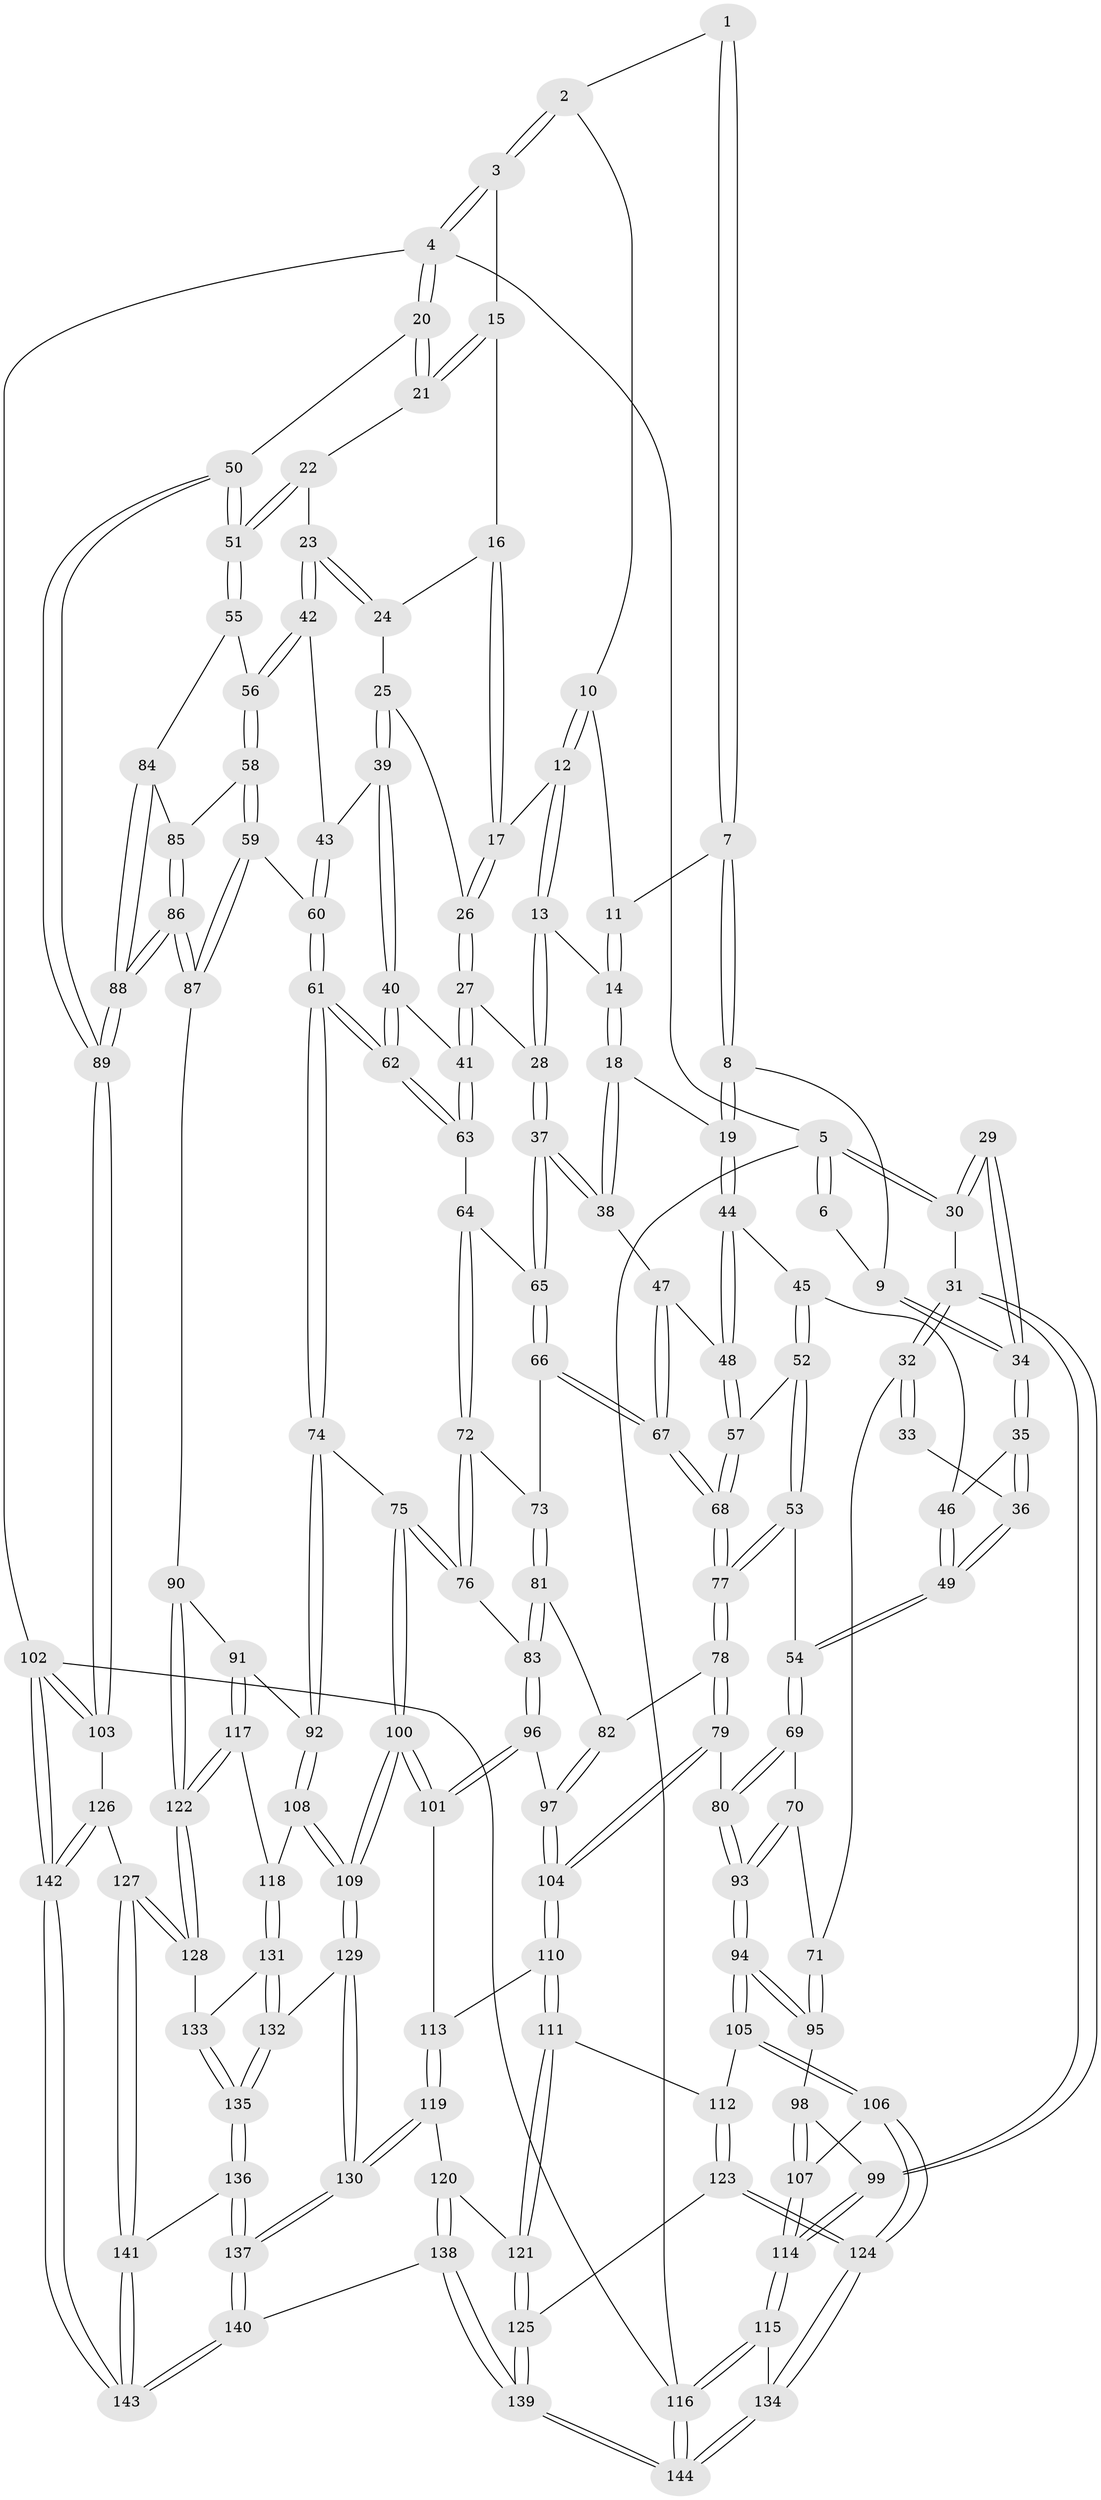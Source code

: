 // Generated by graph-tools (version 1.1) at 2025/27/03/09/25 03:27:13]
// undirected, 144 vertices, 357 edges
graph export_dot {
graph [start="1"]
  node [color=gray90,style=filled];
  1 [pos="+0.5046486215118009+0"];
  2 [pos="+0.5885846222631795+0"];
  3 [pos="+0.8027886278247187+0"];
  4 [pos="+1+0"];
  5 [pos="+0+0"];
  6 [pos="+0.20539427242456385+0"];
  7 [pos="+0.38600080708691425+0.07394210165634119"];
  8 [pos="+0.2925922835410093+0.13726608329585804"];
  9 [pos="+0.2748338332851432+0.13359386582514282"];
  10 [pos="+0.5149235712157814+0.06092555074559266"];
  11 [pos="+0.4504374740461527+0.08573838207409877"];
  12 [pos="+0.5466308055531445+0.15976598272775794"];
  13 [pos="+0.5351970453411913+0.17789515625647634"];
  14 [pos="+0.4768679171975024+0.1951405153051815"];
  15 [pos="+0.8014506679071416+0"];
  16 [pos="+0.7283061357806544+0.05328656415280733"];
  17 [pos="+0.6815254692840266+0.11169080853323424"];
  18 [pos="+0.443642742259393+0.21507680135704482"];
  19 [pos="+0.3292490673907872+0.16830702928579086"];
  20 [pos="+1+0.2181629970442036"];
  21 [pos="+0.927161723576665+0.15426350348920545"];
  22 [pos="+0.883746582379011+0.25146665264527823"];
  23 [pos="+0.8552622313937494+0.26445576927383657"];
  24 [pos="+0.7698450646020129+0.14820308469255714"];
  25 [pos="+0.7370034419881965+0.24731564248608187"];
  26 [pos="+0.6751151837113964+0.2138029298443706"];
  27 [pos="+0.6143304120860349+0.29480325791513035"];
  28 [pos="+0.6100500888792246+0.2944114272430071"];
  29 [pos="+0.0946450775045441+0.13471559091447025"];
  30 [pos="+0+0"];
  31 [pos="+0+0.4204201143146923"];
  32 [pos="+0+0.41312470402495927"];
  33 [pos="+0.09101281239786578+0.20568884004302057"];
  34 [pos="+0.26626329982059704+0.13876772939467283"];
  35 [pos="+0.23999796574505713+0.2178861963047436"];
  36 [pos="+0.1653119572198389+0.3372373761307024"];
  37 [pos="+0.5070481083664259+0.3595936246349228"];
  38 [pos="+0.45392192512582236+0.3221874429792309"];
  39 [pos="+0.7779101725728526+0.2999025923012876"];
  40 [pos="+0.73503919977481+0.3399327188506555"];
  41 [pos="+0.6304523095814296+0.30829177608247144"];
  42 [pos="+0.847016478087807+0.2749412336974261"];
  43 [pos="+0.8186402353006321+0.2884962872521557"];
  44 [pos="+0.342463647941666+0.3194009134398898"];
  45 [pos="+0.306613525651317+0.3186218274830447"];
  46 [pos="+0.29018428235233323+0.3047550869541896"];
  47 [pos="+0.44537295418443557+0.3252098482806186"];
  48 [pos="+0.3721631784680331+0.34826380219969916"];
  49 [pos="+0.16264639255818122+0.35146738728746013"];
  50 [pos="+1+0.36876004669970686"];
  51 [pos="+1+0.36905968142868295"];
  52 [pos="+0.2269907032252157+0.3906006002158351"];
  53 [pos="+0.21811082850858543+0.39506891376148007"];
  54 [pos="+0.15465433870736983+0.3815918780500053"];
  55 [pos="+0.9630161989476104+0.42431608987001274"];
  56 [pos="+0.9072008562217468+0.43051842163266707"];
  57 [pos="+0.36542941534176426+0.3633523090591447"];
  58 [pos="+0.8729695690201318+0.4561989266601353"];
  59 [pos="+0.8652872556731649+0.4594048379618591"];
  60 [pos="+0.8267987071715903+0.4692985686255114"];
  61 [pos="+0.7550495034532502+0.5009457948153883"];
  62 [pos="+0.7412005457155979+0.4637043811886605"];
  63 [pos="+0.6347000731787116+0.40373172794345563"];
  64 [pos="+0.6014559844029224+0.4243918959108974"];
  65 [pos="+0.5073710822204474+0.3625719621547027"];
  66 [pos="+0.501009922054126+0.391448616333954"];
  67 [pos="+0.39962298050255646+0.4619289481760671"];
  68 [pos="+0.35548030752772763+0.49598590365757234"];
  69 [pos="+0.11054142115641201+0.4131008321168638"];
  70 [pos="+0.07370437781073755+0.42010851024459855"];
  71 [pos="+0.03810910596537042+0.424020868571955"];
  72 [pos="+0.6002946908104813+0.4537891403502838"];
  73 [pos="+0.5155625428425834+0.462141808847174"];
  74 [pos="+0.7422018829246337+0.5313269881373142"];
  75 [pos="+0.6650947406007108+0.5382850766388737"];
  76 [pos="+0.6429897595450347+0.5349128354586712"];
  77 [pos="+0.35124532011369125+0.5058478452598792"];
  78 [pos="+0.3546109565835814+0.5373516370552405"];
  79 [pos="+0.34209540587408604+0.5586831438990166"];
  80 [pos="+0.23131466175057797+0.5818351924310823"];
  81 [pos="+0.5124601204387984+0.486615120230308"];
  82 [pos="+0.4226585022906212+0.5377088639148687"];
  83 [pos="+0.582924225705898+0.549877514547973"];
  84 [pos="+0.9598424745509997+0.5325813575537379"];
  85 [pos="+0.9085343450762267+0.5051628333745578"];
  86 [pos="+0.9684102103115904+0.6650396443958834"];
  87 [pos="+0.9360294418360653+0.6653087651958998"];
  88 [pos="+0.999519562924589+0.6679128385617547"];
  89 [pos="+1+0.7304768309880163"];
  90 [pos="+0.9123291067210298+0.6677930584865607"];
  91 [pos="+0.8062938768545128+0.6328055503396562"];
  92 [pos="+0.7737662921704708+0.6088980887856542"];
  93 [pos="+0.1655418522028162+0.6613397427940193"];
  94 [pos="+0.16202609759932932+0.6666610208143094"];
  95 [pos="+0.09799920544634999+0.6154958571558762"];
  96 [pos="+0.5335166742009496+0.6147888799911375"];
  97 [pos="+0.5300061087712652+0.613755811434433"];
  98 [pos="+0.05279796436906319+0.6136886666869853"];
  99 [pos="+0+0.463976589087365"];
  100 [pos="+0.5899449657605317+0.7344967804015163"];
  101 [pos="+0.5578457015024839+0.7024624668477558"];
  102 [pos="+1+1"];
  103 [pos="+1+0.7539812876643343"];
  104 [pos="+0.37473234546143863+0.6696509922718598"];
  105 [pos="+0.16101240109452905+0.6759109754124084"];
  106 [pos="+0.13236078565035386+0.7162375099649904"];
  107 [pos="+0+0.7290294796453418"];
  108 [pos="+0.6619324577510959+0.7227714564456412"];
  109 [pos="+0.5904427473873102+0.7352700839403038"];
  110 [pos="+0.3747579871875757+0.6701552564061242"];
  111 [pos="+0.3477387822622986+0.7093621205418806"];
  112 [pos="+0.2789310459933639+0.7323009539636208"];
  113 [pos="+0.43580957565810235+0.706657448211005"];
  114 [pos="+0+0.7843648606858497"];
  115 [pos="+0+0.8802104848827018"];
  116 [pos="+0+1"];
  117 [pos="+0.7741164713273359+0.7651263783197892"];
  118 [pos="+0.7184718364212229+0.7719219067203849"];
  119 [pos="+0.4611612645566797+0.8566723589805472"];
  120 [pos="+0.4597584492664612+0.8571731747192366"];
  121 [pos="+0.38168306307011346+0.856644228278435"];
  122 [pos="+0.8333953139386474+0.8268538843703112"];
  123 [pos="+0.25488951502326024+0.858638652334534"];
  124 [pos="+0.16328114468025276+0.874947127372278"];
  125 [pos="+0.33419190146228656+0.8844045354351111"];
  126 [pos="+0.877566419392794+0.8716469012518574"];
  127 [pos="+0.8414100138745+0.8723488058246299"];
  128 [pos="+0.8362921624148506+0.8640402402990178"];
  129 [pos="+0.5702259308814808+0.8135064427310408"];
  130 [pos="+0.5164438398840002+0.8553658887917436"];
  131 [pos="+0.7180783366348505+0.8157056849729187"];
  132 [pos="+0.643732401263041+0.8614084356357836"];
  133 [pos="+0.758345273866632+0.8522360645866891"];
  134 [pos="+0.151247758935129+0.890417768073138"];
  135 [pos="+0.6746998231263194+0.9107409893324195"];
  136 [pos="+0.6748567198315757+0.9116627417161435"];
  137 [pos="+0.584342718853401+1"];
  138 [pos="+0.408938991911526+1"];
  139 [pos="+0.33826973423979456+1"];
  140 [pos="+0.5736999043290002+1"];
  141 [pos="+0.8073434352143608+0.9820631527504285"];
  142 [pos="+1+1"];
  143 [pos="+0.8489628267751044+1"];
  144 [pos="+0.20174069322657046+1"];
  1 -- 2;
  1 -- 7;
  1 -- 7;
  2 -- 3;
  2 -- 3;
  2 -- 10;
  3 -- 4;
  3 -- 4;
  3 -- 15;
  4 -- 5;
  4 -- 20;
  4 -- 20;
  4 -- 102;
  5 -- 6;
  5 -- 6;
  5 -- 30;
  5 -- 30;
  5 -- 116;
  6 -- 9;
  7 -- 8;
  7 -- 8;
  7 -- 11;
  8 -- 9;
  8 -- 19;
  8 -- 19;
  9 -- 34;
  9 -- 34;
  10 -- 11;
  10 -- 12;
  10 -- 12;
  11 -- 14;
  11 -- 14;
  12 -- 13;
  12 -- 13;
  12 -- 17;
  13 -- 14;
  13 -- 28;
  13 -- 28;
  14 -- 18;
  14 -- 18;
  15 -- 16;
  15 -- 21;
  15 -- 21;
  16 -- 17;
  16 -- 17;
  16 -- 24;
  17 -- 26;
  17 -- 26;
  18 -- 19;
  18 -- 38;
  18 -- 38;
  19 -- 44;
  19 -- 44;
  20 -- 21;
  20 -- 21;
  20 -- 50;
  21 -- 22;
  22 -- 23;
  22 -- 51;
  22 -- 51;
  23 -- 24;
  23 -- 24;
  23 -- 42;
  23 -- 42;
  24 -- 25;
  25 -- 26;
  25 -- 39;
  25 -- 39;
  26 -- 27;
  26 -- 27;
  27 -- 28;
  27 -- 41;
  27 -- 41;
  28 -- 37;
  28 -- 37;
  29 -- 30;
  29 -- 30;
  29 -- 34;
  29 -- 34;
  30 -- 31;
  31 -- 32;
  31 -- 32;
  31 -- 99;
  31 -- 99;
  32 -- 33;
  32 -- 33;
  32 -- 71;
  33 -- 36;
  34 -- 35;
  34 -- 35;
  35 -- 36;
  35 -- 36;
  35 -- 46;
  36 -- 49;
  36 -- 49;
  37 -- 38;
  37 -- 38;
  37 -- 65;
  37 -- 65;
  38 -- 47;
  39 -- 40;
  39 -- 40;
  39 -- 43;
  40 -- 41;
  40 -- 62;
  40 -- 62;
  41 -- 63;
  41 -- 63;
  42 -- 43;
  42 -- 56;
  42 -- 56;
  43 -- 60;
  43 -- 60;
  44 -- 45;
  44 -- 48;
  44 -- 48;
  45 -- 46;
  45 -- 52;
  45 -- 52;
  46 -- 49;
  46 -- 49;
  47 -- 48;
  47 -- 67;
  47 -- 67;
  48 -- 57;
  48 -- 57;
  49 -- 54;
  49 -- 54;
  50 -- 51;
  50 -- 51;
  50 -- 89;
  50 -- 89;
  51 -- 55;
  51 -- 55;
  52 -- 53;
  52 -- 53;
  52 -- 57;
  53 -- 54;
  53 -- 77;
  53 -- 77;
  54 -- 69;
  54 -- 69;
  55 -- 56;
  55 -- 84;
  56 -- 58;
  56 -- 58;
  57 -- 68;
  57 -- 68;
  58 -- 59;
  58 -- 59;
  58 -- 85;
  59 -- 60;
  59 -- 87;
  59 -- 87;
  60 -- 61;
  60 -- 61;
  61 -- 62;
  61 -- 62;
  61 -- 74;
  61 -- 74;
  62 -- 63;
  62 -- 63;
  63 -- 64;
  64 -- 65;
  64 -- 72;
  64 -- 72;
  65 -- 66;
  65 -- 66;
  66 -- 67;
  66 -- 67;
  66 -- 73;
  67 -- 68;
  67 -- 68;
  68 -- 77;
  68 -- 77;
  69 -- 70;
  69 -- 80;
  69 -- 80;
  70 -- 71;
  70 -- 93;
  70 -- 93;
  71 -- 95;
  71 -- 95;
  72 -- 73;
  72 -- 76;
  72 -- 76;
  73 -- 81;
  73 -- 81;
  74 -- 75;
  74 -- 92;
  74 -- 92;
  75 -- 76;
  75 -- 76;
  75 -- 100;
  75 -- 100;
  76 -- 83;
  77 -- 78;
  77 -- 78;
  78 -- 79;
  78 -- 79;
  78 -- 82;
  79 -- 80;
  79 -- 104;
  79 -- 104;
  80 -- 93;
  80 -- 93;
  81 -- 82;
  81 -- 83;
  81 -- 83;
  82 -- 97;
  82 -- 97;
  83 -- 96;
  83 -- 96;
  84 -- 85;
  84 -- 88;
  84 -- 88;
  85 -- 86;
  85 -- 86;
  86 -- 87;
  86 -- 87;
  86 -- 88;
  86 -- 88;
  87 -- 90;
  88 -- 89;
  88 -- 89;
  89 -- 103;
  89 -- 103;
  90 -- 91;
  90 -- 122;
  90 -- 122;
  91 -- 92;
  91 -- 117;
  91 -- 117;
  92 -- 108;
  92 -- 108;
  93 -- 94;
  93 -- 94;
  94 -- 95;
  94 -- 95;
  94 -- 105;
  94 -- 105;
  95 -- 98;
  96 -- 97;
  96 -- 101;
  96 -- 101;
  97 -- 104;
  97 -- 104;
  98 -- 99;
  98 -- 107;
  98 -- 107;
  99 -- 114;
  99 -- 114;
  100 -- 101;
  100 -- 101;
  100 -- 109;
  100 -- 109;
  101 -- 113;
  102 -- 103;
  102 -- 103;
  102 -- 142;
  102 -- 142;
  102 -- 116;
  103 -- 126;
  104 -- 110;
  104 -- 110;
  105 -- 106;
  105 -- 106;
  105 -- 112;
  106 -- 107;
  106 -- 124;
  106 -- 124;
  107 -- 114;
  107 -- 114;
  108 -- 109;
  108 -- 109;
  108 -- 118;
  109 -- 129;
  109 -- 129;
  110 -- 111;
  110 -- 111;
  110 -- 113;
  111 -- 112;
  111 -- 121;
  111 -- 121;
  112 -- 123;
  112 -- 123;
  113 -- 119;
  113 -- 119;
  114 -- 115;
  114 -- 115;
  115 -- 116;
  115 -- 116;
  115 -- 134;
  116 -- 144;
  116 -- 144;
  117 -- 118;
  117 -- 122;
  117 -- 122;
  118 -- 131;
  118 -- 131;
  119 -- 120;
  119 -- 130;
  119 -- 130;
  120 -- 121;
  120 -- 138;
  120 -- 138;
  121 -- 125;
  121 -- 125;
  122 -- 128;
  122 -- 128;
  123 -- 124;
  123 -- 124;
  123 -- 125;
  124 -- 134;
  124 -- 134;
  125 -- 139;
  125 -- 139;
  126 -- 127;
  126 -- 142;
  126 -- 142;
  127 -- 128;
  127 -- 128;
  127 -- 141;
  127 -- 141;
  128 -- 133;
  129 -- 130;
  129 -- 130;
  129 -- 132;
  130 -- 137;
  130 -- 137;
  131 -- 132;
  131 -- 132;
  131 -- 133;
  132 -- 135;
  132 -- 135;
  133 -- 135;
  133 -- 135;
  134 -- 144;
  134 -- 144;
  135 -- 136;
  135 -- 136;
  136 -- 137;
  136 -- 137;
  136 -- 141;
  137 -- 140;
  137 -- 140;
  138 -- 139;
  138 -- 139;
  138 -- 140;
  139 -- 144;
  139 -- 144;
  140 -- 143;
  140 -- 143;
  141 -- 143;
  141 -- 143;
  142 -- 143;
  142 -- 143;
}
